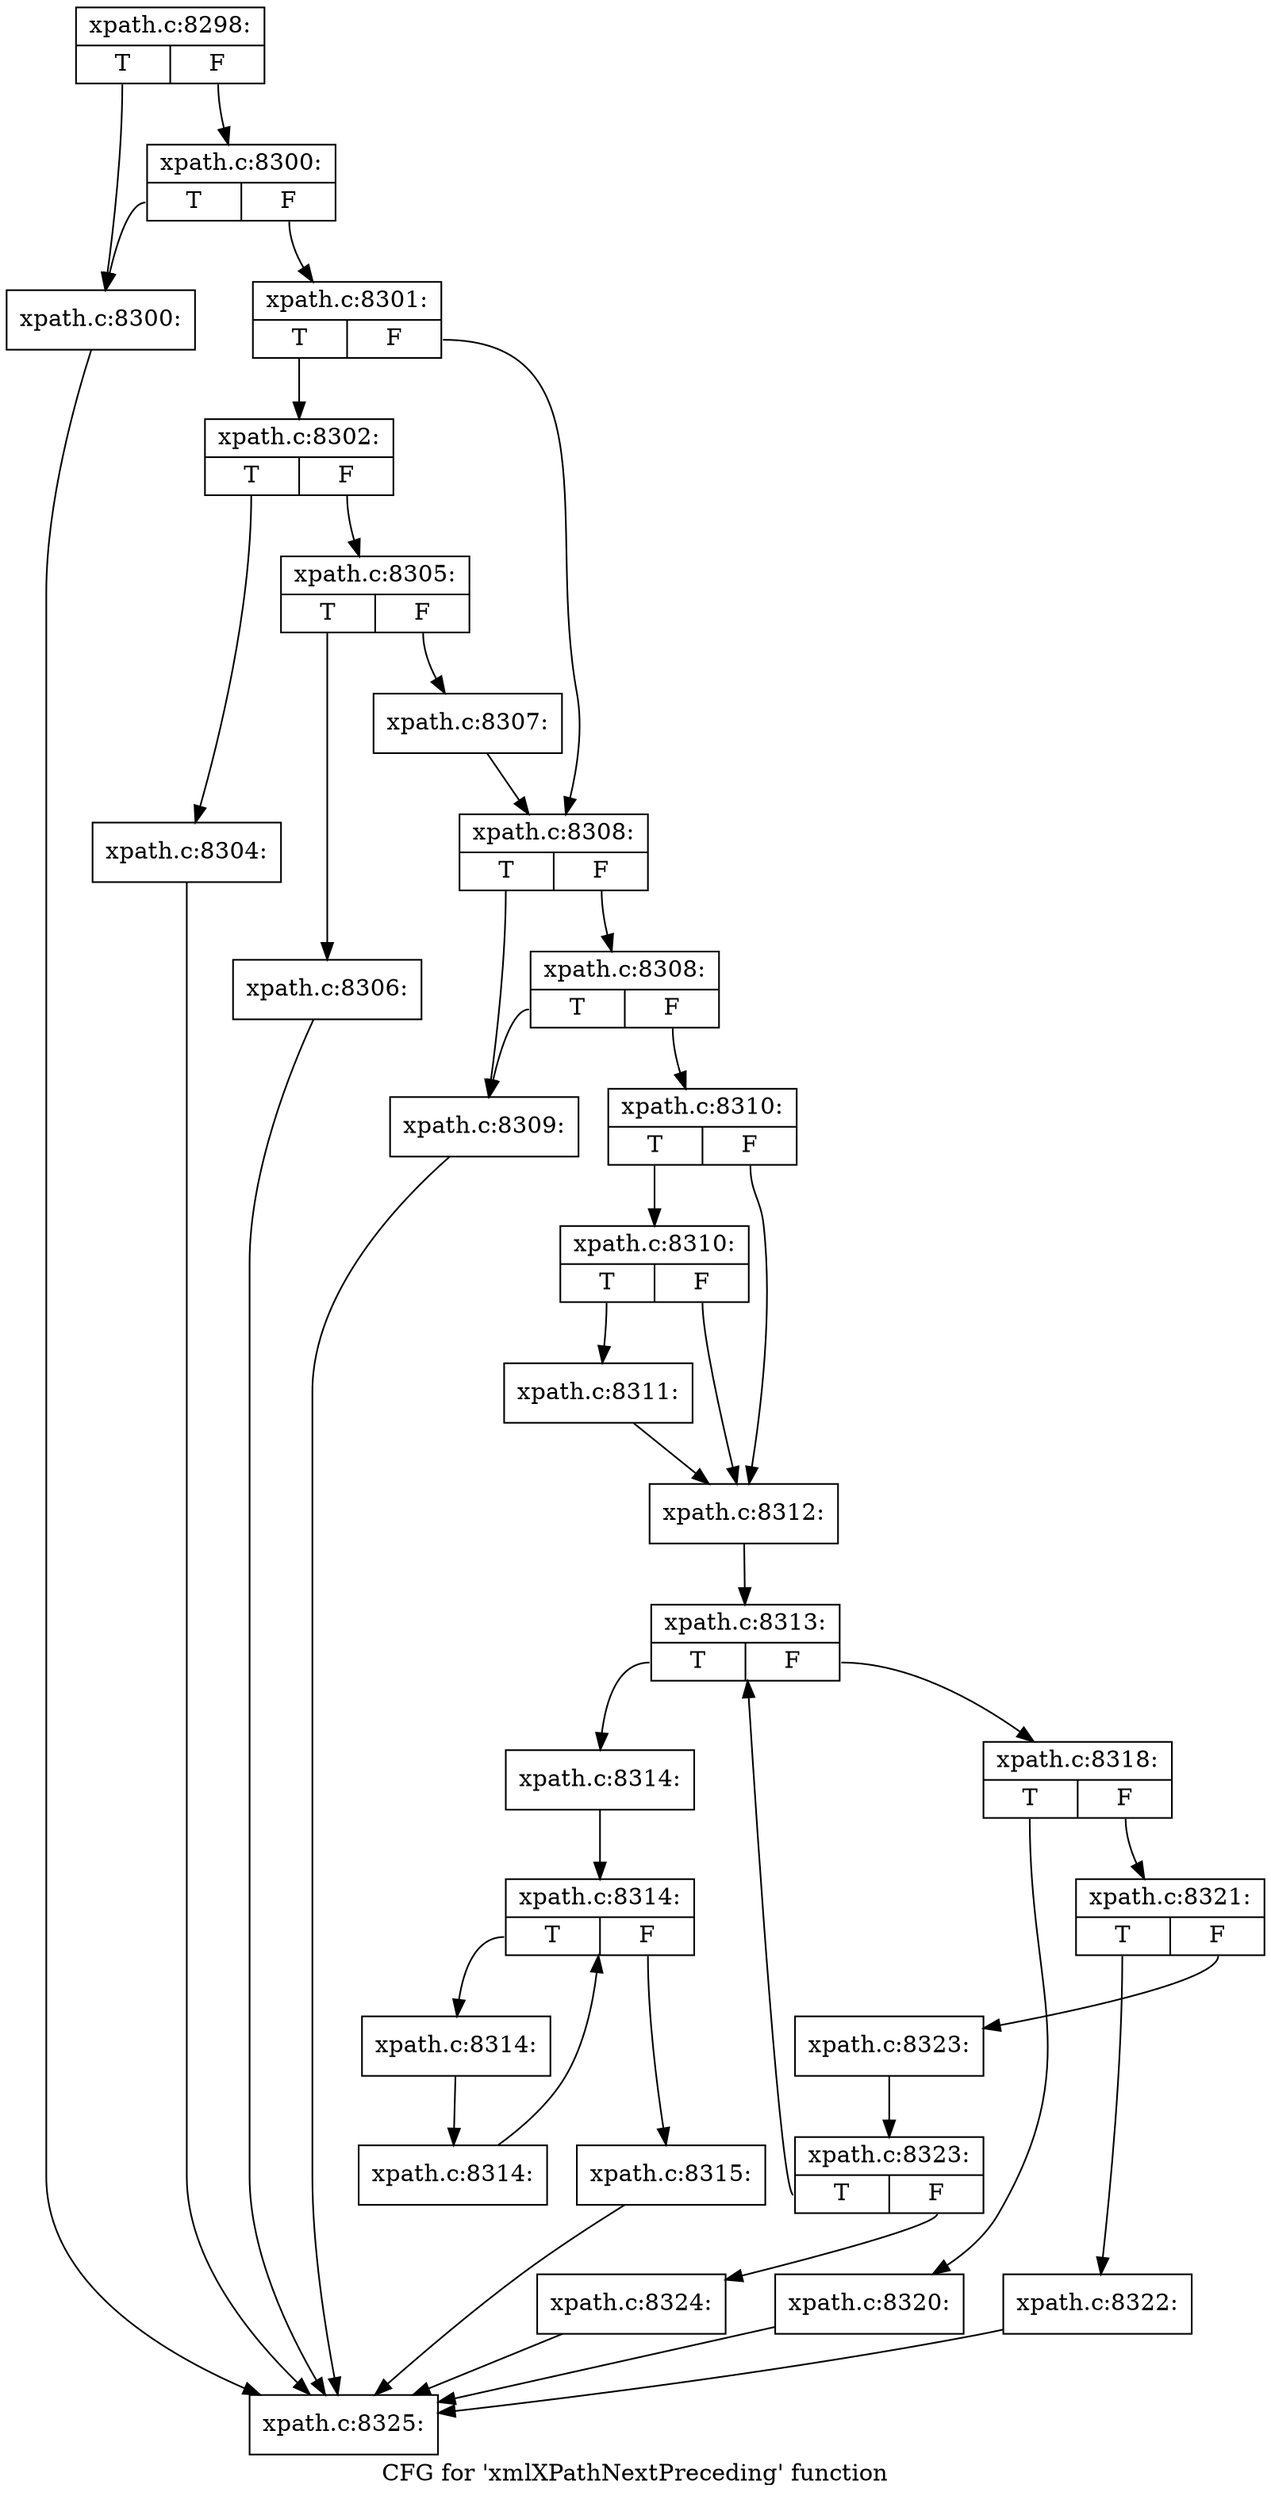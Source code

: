 digraph "CFG for 'xmlXPathNextPreceding' function" {
	label="CFG for 'xmlXPathNextPreceding' function";

	Node0x49f6df0 [shape=record,label="{xpath.c:8298:|{<s0>T|<s1>F}}"];
	Node0x49f6df0:s0 -> Node0x49ec120;
	Node0x49f6df0:s1 -> Node0x49ec1c0;
	Node0x49ec1c0 [shape=record,label="{xpath.c:8300:|{<s0>T|<s1>F}}"];
	Node0x49ec1c0:s0 -> Node0x49ec120;
	Node0x49ec1c0:s1 -> Node0x49ec170;
	Node0x49ec120 [shape=record,label="{xpath.c:8300:}"];
	Node0x49ec120 -> Node0x49f7120;
	Node0x49ec170 [shape=record,label="{xpath.c:8301:|{<s0>T|<s1>F}}"];
	Node0x49ec170:s0 -> Node0x49f7f40;
	Node0x49ec170:s1 -> Node0x49f7f90;
	Node0x49f7f40 [shape=record,label="{xpath.c:8302:|{<s0>T|<s1>F}}"];
	Node0x49f7f40:s0 -> Node0x49f86c0;
	Node0x49f7f40:s1 -> Node0x49f8710;
	Node0x49f86c0 [shape=record,label="{xpath.c:8304:}"];
	Node0x49f86c0 -> Node0x49f7120;
	Node0x49f8710 [shape=record,label="{xpath.c:8305:|{<s0>T|<s1>F}}"];
	Node0x49f8710:s0 -> Node0x49f8ca0;
	Node0x49f8710:s1 -> Node0x49f8cf0;
	Node0x49f8ca0 [shape=record,label="{xpath.c:8306:}"];
	Node0x49f8ca0 -> Node0x49f7120;
	Node0x49f8cf0 [shape=record,label="{xpath.c:8307:}"];
	Node0x49f8cf0 -> Node0x49f7f90;
	Node0x49f7f90 [shape=record,label="{xpath.c:8308:|{<s0>T|<s1>F}}"];
	Node0x49f7f90:s0 -> Node0x49f9530;
	Node0x49f7f90:s1 -> Node0x49f95d0;
	Node0x49f95d0 [shape=record,label="{xpath.c:8308:|{<s0>T|<s1>F}}"];
	Node0x49f95d0:s0 -> Node0x49f9530;
	Node0x49f95d0:s1 -> Node0x49f9580;
	Node0x49f9530 [shape=record,label="{xpath.c:8309:}"];
	Node0x49f9530 -> Node0x49f7120;
	Node0x49f9580 [shape=record,label="{xpath.c:8310:|{<s0>T|<s1>F}}"];
	Node0x49f9580:s0 -> Node0x49f9e60;
	Node0x49f9580:s1 -> Node0x49f9e10;
	Node0x49f9e60 [shape=record,label="{xpath.c:8310:|{<s0>T|<s1>F}}"];
	Node0x49f9e60:s0 -> Node0x49f9dc0;
	Node0x49f9e60:s1 -> Node0x49f9e10;
	Node0x49f9dc0 [shape=record,label="{xpath.c:8311:}"];
	Node0x49f9dc0 -> Node0x49f9e10;
	Node0x49f9e10 [shape=record,label="{xpath.c:8312:}"];
	Node0x49f9e10 -> Node0x49faaa0;
	Node0x49faaa0 [shape=record,label="{xpath.c:8313:|{<s0>T|<s1>F}}"];
	Node0x49faaa0:s0 -> Node0x49fadd0;
	Node0x49faaa0:s1 -> Node0x49fae20;
	Node0x49fadd0 [shape=record,label="{xpath.c:8314:}"];
	Node0x49fadd0 -> Node0x49fb470;
	Node0x49fb470 [shape=record,label="{xpath.c:8314:|{<s0>T|<s1>F}}"];
	Node0x49fb470:s0 -> Node0x49fb750;
	Node0x49fb470:s1 -> Node0x49fb220;
	Node0x49fb750 [shape=record,label="{xpath.c:8314:}"];
	Node0x49fb750 -> Node0x49fb6c0;
	Node0x49fb6c0 [shape=record,label="{xpath.c:8314:}"];
	Node0x49fb6c0 -> Node0x49fb470;
	Node0x49fb220 [shape=record,label="{xpath.c:8315:}"];
	Node0x49fb220 -> Node0x49f7120;
	Node0x49fae20 [shape=record,label="{xpath.c:8318:|{<s0>T|<s1>F}}"];
	Node0x49fae20:s0 -> Node0x49fc330;
	Node0x49fae20:s1 -> Node0x49fc380;
	Node0x49fc330 [shape=record,label="{xpath.c:8320:}"];
	Node0x49fc330 -> Node0x49f7120;
	Node0x49fc380 [shape=record,label="{xpath.c:8321:|{<s0>T|<s1>F}}"];
	Node0x49fc380:s0 -> Node0x49fc7e0;
	Node0x49fc380:s1 -> Node0x49fc830;
	Node0x49fc7e0 [shape=record,label="{xpath.c:8322:}"];
	Node0x49fc7e0 -> Node0x49f7120;
	Node0x49fc830 [shape=record,label="{xpath.c:8323:}"];
	Node0x49fc830 -> Node0x49faa50;
	Node0x49faa50 [shape=record,label="{xpath.c:8323:|{<s0>T|<s1>F}}"];
	Node0x49faa50:s0 -> Node0x49faaa0;
	Node0x49faa50:s1 -> Node0x49faa00;
	Node0x49faa00 [shape=record,label="{xpath.c:8324:}"];
	Node0x49faa00 -> Node0x49f7120;
	Node0x49f7120 [shape=record,label="{xpath.c:8325:}"];
}
